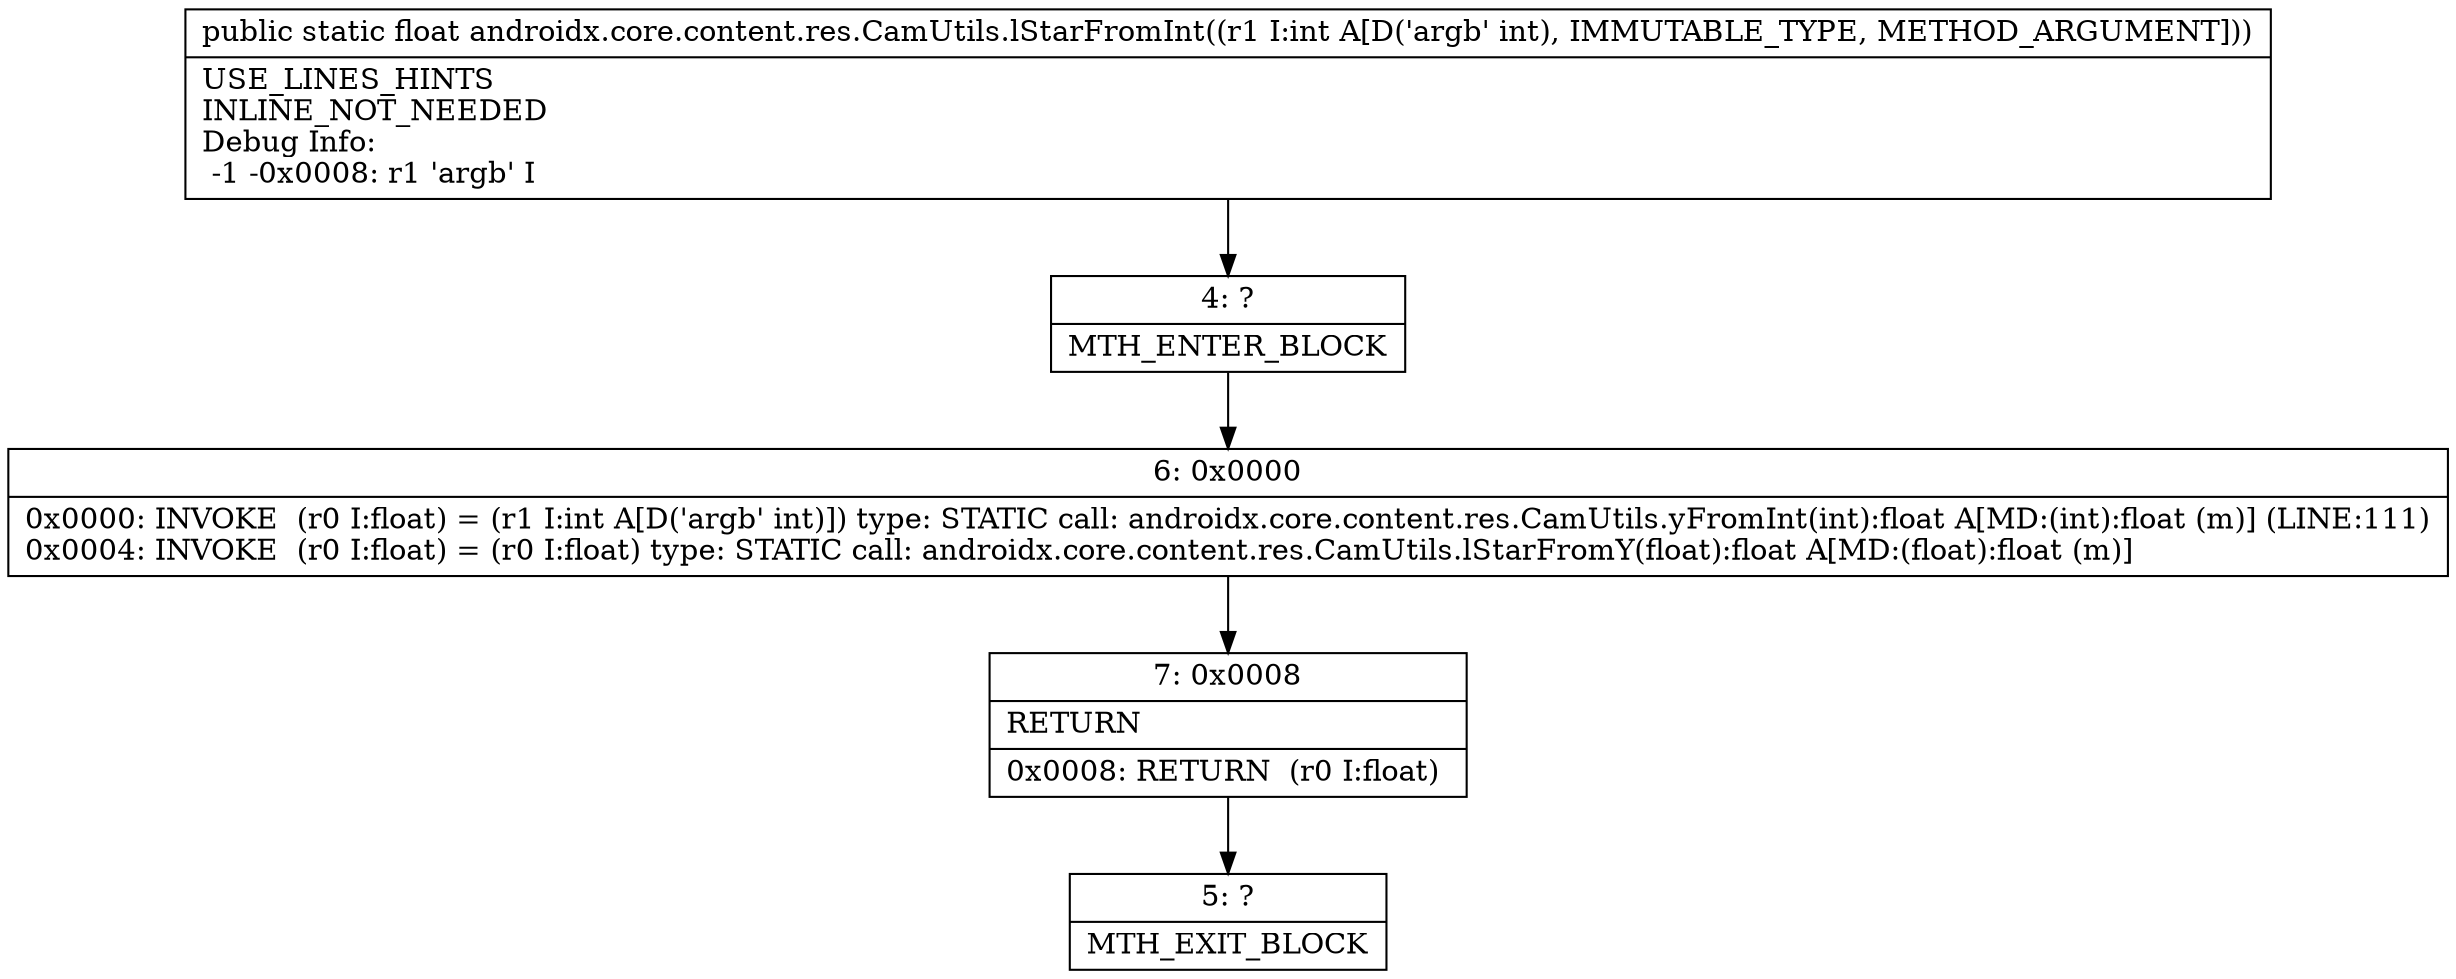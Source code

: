 digraph "CFG forandroidx.core.content.res.CamUtils.lStarFromInt(I)F" {
Node_4 [shape=record,label="{4\:\ ?|MTH_ENTER_BLOCK\l}"];
Node_6 [shape=record,label="{6\:\ 0x0000|0x0000: INVOKE  (r0 I:float) = (r1 I:int A[D('argb' int)]) type: STATIC call: androidx.core.content.res.CamUtils.yFromInt(int):float A[MD:(int):float (m)] (LINE:111)\l0x0004: INVOKE  (r0 I:float) = (r0 I:float) type: STATIC call: androidx.core.content.res.CamUtils.lStarFromY(float):float A[MD:(float):float (m)]\l}"];
Node_7 [shape=record,label="{7\:\ 0x0008|RETURN\l|0x0008: RETURN  (r0 I:float) \l}"];
Node_5 [shape=record,label="{5\:\ ?|MTH_EXIT_BLOCK\l}"];
MethodNode[shape=record,label="{public static float androidx.core.content.res.CamUtils.lStarFromInt((r1 I:int A[D('argb' int), IMMUTABLE_TYPE, METHOD_ARGUMENT]))  | USE_LINES_HINTS\lINLINE_NOT_NEEDED\lDebug Info:\l  \-1 \-0x0008: r1 'argb' I\l}"];
MethodNode -> Node_4;Node_4 -> Node_6;
Node_6 -> Node_7;
Node_7 -> Node_5;
}

